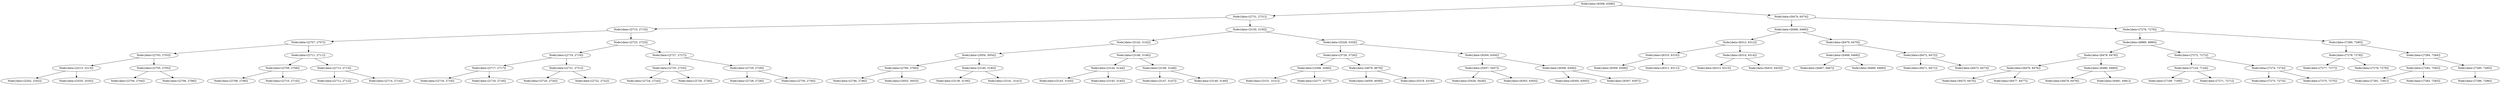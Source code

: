 digraph G{
1416708344 [label="Node{data=[6308, 6308]}"]
1416708344 -> 1769094849
1769094849 [label="Node{data=[2731, 2731]}"]
1769094849 -> 396277828
396277828 [label="Node{data=[2715, 2715]}"]
396277828 -> 1515432962
1515432962 [label="Node{data=[2707, 2707]}"]
1515432962 -> 83579184
83579184 [label="Node{data=[2703, 2703]}"]
83579184 -> 2089284440
2089284440 [label="Node{data=[2213, 2213]}"]
2089284440 -> 515454996
515454996 [label="Node{data=[2202, 2202]}"]
2089284440 -> 1498264701
1498264701 [label="Node{data=[2535, 2535]}"]
83579184 -> 123800757
123800757 [label="Node{data=[2705, 2705]}"]
123800757 -> 1144992306
1144992306 [label="Node{data=[2704, 2704]}"]
123800757 -> 328321849
328321849 [label="Node{data=[2706, 2706]}"]
1515432962 -> 667646826
667646826 [label="Node{data=[2711, 2711]}"]
667646826 -> 675336066
675336066 [label="Node{data=[2709, 2709]}"]
675336066 -> 366200346
366200346 [label="Node{data=[2708, 2708]}"]
675336066 -> 143003546
143003546 [label="Node{data=[2710, 2710]}"]
667646826 -> 1953113547
1953113547 [label="Node{data=[2713, 2713]}"]
1953113547 -> 1517864987
1517864987 [label="Node{data=[2712, 2712]}"]
1953113547 -> 1360016984
1360016984 [label="Node{data=[2714, 2714]}"]
396277828 -> 1766983999
1766983999 [label="Node{data=[2723, 2723]}"]
1766983999 -> 1278426531
1278426531 [label="Node{data=[2719, 2719]}"]
1278426531 -> 1352080430
1352080430 [label="Node{data=[2717, 2717]}"]
1352080430 -> 6640274
6640274 [label="Node{data=[2716, 2716]}"]
1352080430 -> 2038933584
2038933584 [label="Node{data=[2718, 2718]}"]
1278426531 -> 747396326
747396326 [label="Node{data=[2721, 2721]}"]
747396326 -> 1150440245
1150440245 [label="Node{data=[2720, 2720]}"]
747396326 -> 1858697463
1858697463 [label="Node{data=[2722, 2722]}"]
1766983999 -> 709400662
709400662 [label="Node{data=[2727, 2727]}"]
709400662 -> 1693293205
1693293205 [label="Node{data=[2725, 2725]}"]
1693293205 -> 850425542
850425542 [label="Node{data=[2724, 2724]}"]
1693293205 -> 396078759
396078759 [label="Node{data=[2726, 2726]}"]
709400662 -> 2038373930
2038373930 [label="Node{data=[2729, 2729]}"]
2038373930 -> 1909328546
1909328546 [label="Node{data=[2728, 2728]}"]
2038373930 -> 1090077723
1090077723 [label="Node{data=[2730, 2730]}"]
1769094849 -> 173880373
173880373 [label="Node{data=[3150, 3150]}"]
173880373 -> 198374682
198374682 [label="Node{data=[3142, 3142]}"]
198374682 -> 172520920
172520920 [label="Node{data=[3054, 3054]}"]
172520920 -> 1782038
1782038 [label="Node{data=[2760, 2760]}"]
1782038 -> 1661223356
1661223356 [label="Node{data=[2746, 2746]}"]
1782038 -> 2145522403
2145522403 [label="Node{data=[3053, 3053]}"]
172520920 -> 911040114
911040114 [label="Node{data=[3140, 3140]}"]
911040114 -> 1871141420
1871141420 [label="Node{data=[3139, 3139]}"]
911040114 -> 785379265
785379265 [label="Node{data=[3141, 3141]}"]
198374682 -> 1096123889
1096123889 [label="Node{data=[3146, 3146]}"]
1096123889 -> 490208615
490208615 [label="Node{data=[3144, 3144]}"]
490208615 -> 1219789527
1219789527 [label="Node{data=[3143, 3143]}"]
490208615 -> 433380839
433380839 [label="Node{data=[3145, 3145]}"]
1096123889 -> 1950595361
1950595361 [label="Node{data=[3148, 3148]}"]
1950595361 -> 1455271435
1455271435 [label="Node{data=[3147, 3147]}"]
1950595361 -> 989019185
989019185 [label="Node{data=[3149, 3149]}"]
173880373 -> 100136301
100136301 [label="Node{data=[5328, 5328]}"]
100136301 -> 1813306947
1813306947 [label="Node{data=[3726, 3726]}"]
1813306947 -> 1466103868
1466103868 [label="Node{data=[3266, 3266]}"]
1466103868 -> 1951618133
1951618133 [label="Node{data=[3151, 3151]}"]
1466103868 -> 1312135983
1312135983 [label="Node{data=[3277, 3277]}"]
1813306947 -> 77181548
77181548 [label="Node{data=[4679, 4679]}"]
77181548 -> 1148848603
1148848603 [label="Node{data=[4059, 4059]}"]
77181548 -> 711265533
711265533 [label="Node{data=[5319, 5319]}"]
100136301 -> 1214977661
1214977661 [label="Node{data=[6304, 6304]}"]
1214977661 -> 27838414
27838414 [label="Node{data=[5457, 5457]}"]
27838414 -> 352858865
352858865 [label="Node{data=[5428, 5428]}"]
27838414 -> 394843721
394843721 [label="Node{data=[6303, 6303]}"]
1214977661 -> 121692731
121692731 [label="Node{data=[6306, 6306]}"]
121692731 -> 1074910122
1074910122 [label="Node{data=[6305, 6305]}"]
121692731 -> 349896419
349896419 [label="Node{data=[6307, 6307]}"]
1416708344 -> 1160861871
1160861871 [label="Node{data=[6474, 6474]}"]
1160861871 -> 1172318984
1172318984 [label="Node{data=[6466, 6466]}"]
1172318984 -> 195177629
195177629 [label="Node{data=[6312, 6312]}"]
195177629 -> 1213003500
1213003500 [label="Node{data=[6310, 6310]}"]
1213003500 -> 133639018
133639018 [label="Node{data=[6309, 6309]}"]
1213003500 -> 1124858103
1124858103 [label="Node{data=[6311, 6311]}"]
195177629 -> 1498936015
1498936015 [label="Node{data=[6314, 6314]}"]
1498936015 -> 1988330655
1988330655 [label="Node{data=[6313, 6313]}"]
1498936015 -> 1217482078
1217482078 [label="Node{data=[6433, 6433]}"]
1172318984 -> 1413597435
1413597435 [label="Node{data=[6470, 6470]}"]
1413597435 -> 853969206
853969206 [label="Node{data=[6468, 6468]}"]
853969206 -> 1487623305
1487623305 [label="Node{data=[6467, 6467]}"]
853969206 -> 445778303
445778303 [label="Node{data=[6469, 6469]}"]
1413597435 -> 1087249606
1087249606 [label="Node{data=[6472, 6472]}"]
1087249606 -> 1181188816
1181188816 [label="Node{data=[6471, 6471]}"]
1087249606 -> 1156225417
1156225417 [label="Node{data=[6473, 6473]}"]
1160861871 -> 1320790426
1320790426 [label="Node{data=[7276, 7276]}"]
1320790426 -> 2124522663
2124522663 [label="Node{data=[6880, 6880]}"]
2124522663 -> 78305441
78305441 [label="Node{data=[6478, 6478]}"]
78305441 -> 337391468
337391468 [label="Node{data=[6476, 6476]}"]
337391468 -> 392868108
392868108 [label="Node{data=[6475, 6475]}"]
337391468 -> 1688054746
1688054746 [label="Node{data=[6477, 6477]}"]
78305441 -> 916461624
916461624 [label="Node{data=[6480, 6480]}"]
916461624 -> 1135752911
1135752911 [label="Node{data=[6479, 6479]}"]
916461624 -> 17960292
17960292 [label="Node{data=[6481, 6481]}"]
2124522663 -> 140031463
140031463 [label="Node{data=[7272, 7272]}"]
140031463 -> 1041177868
1041177868 [label="Node{data=[7124, 7124]}"]
1041177868 -> 1826177100
1826177100 [label="Node{data=[7109, 7109]}"]
1041177868 -> 2100369822
2100369822 [label="Node{data=[7271, 7271]}"]
140031463 -> 814447698
814447698 [label="Node{data=[7274, 7274]}"]
814447698 -> 1990914098
1990914098 [label="Node{data=[7273, 7273]}"]
814447698 -> 1356268939
1356268939 [label="Node{data=[7275, 7275]}"]
1320790426 -> 626985958
626985958 [label="Node{data=[7280, 7280]}"]
626985958 -> 1323145971
1323145971 [label="Node{data=[7278, 7278]}"]
1323145971 -> 1876416634
1876416634 [label="Node{data=[7277, 7277]}"]
1323145971 -> 121926486
121926486 [label="Node{data=[7279, 7279]}"]
626985958 -> 1511606371
1511606371 [label="Node{data=[7284, 7284]}"]
1511606371 -> 2024885201
2024885201 [label="Node{data=[7282, 7282]}"]
2024885201 -> 695486645
695486645 [label="Node{data=[7281, 7281]}"]
2024885201 -> 227430414
227430414 [label="Node{data=[7283, 7283]}"]
1511606371 -> 491019148
491019148 [label="Node{data=[7285, 7285]}"]
491019148 -> 1876517942
1876517942 [label="Node{data=[7286, 7286]}"]
}